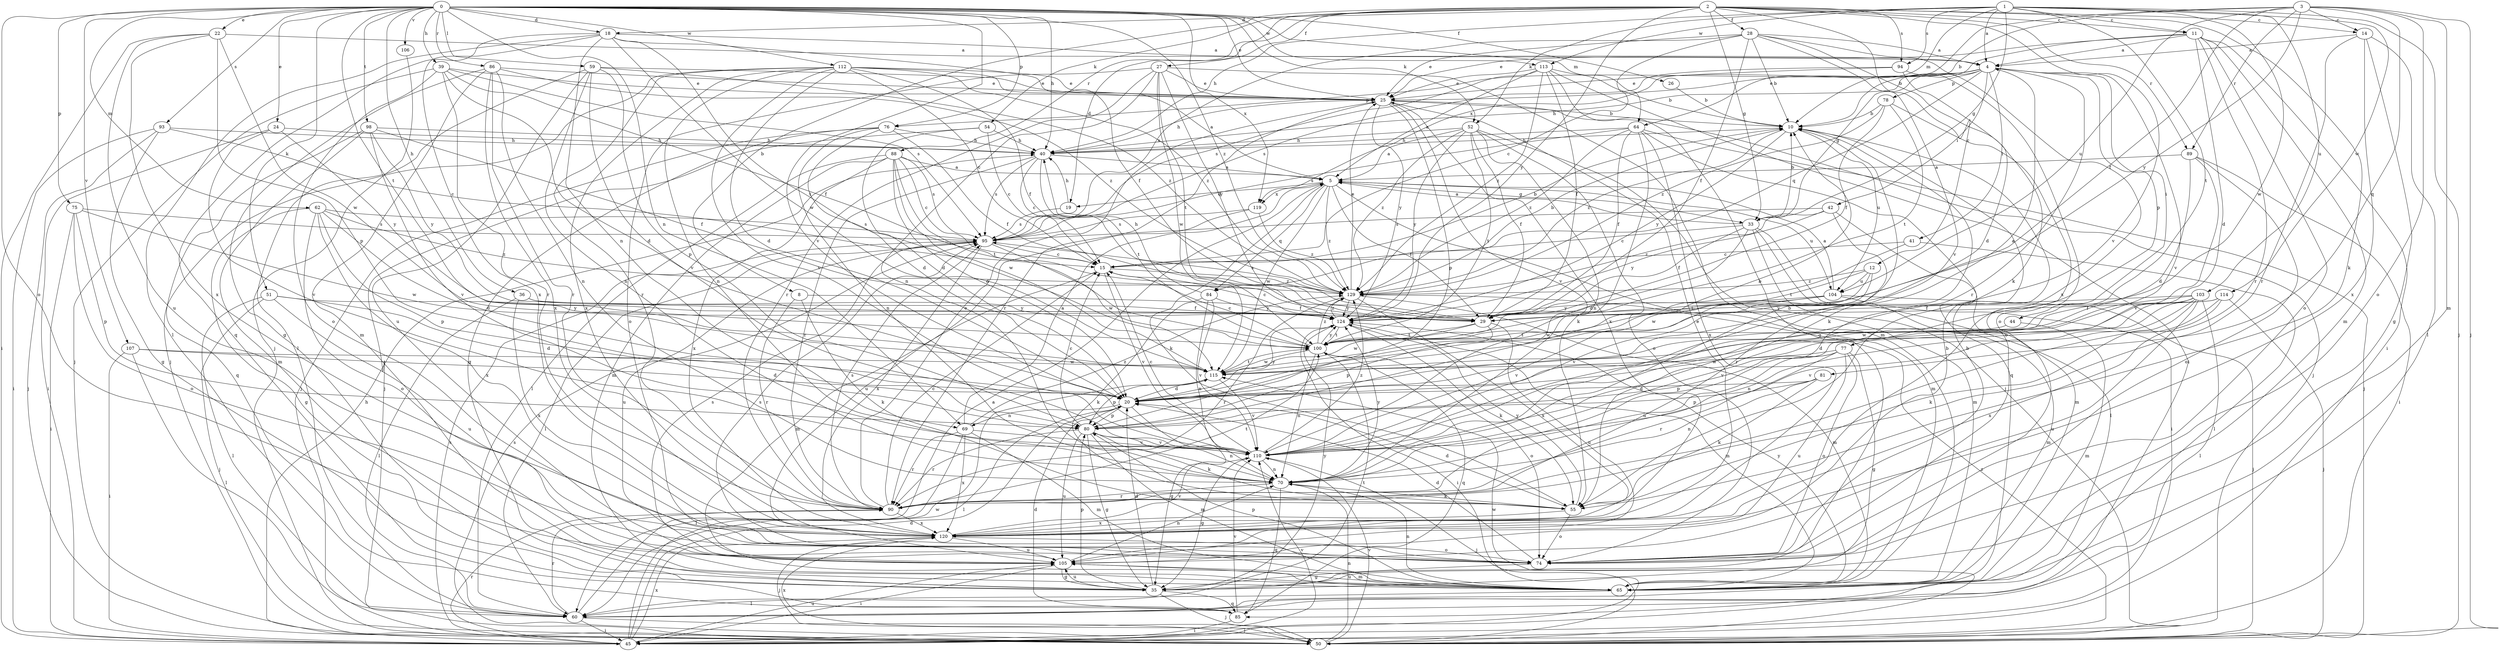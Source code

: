 strict digraph  {
0;
1;
2;
3;
4;
5;
8;
10;
11;
12;
14;
15;
18;
19;
20;
22;
24;
25;
26;
27;
28;
29;
33;
35;
36;
39;
40;
41;
42;
44;
45;
50;
51;
52;
54;
55;
59;
60;
62;
64;
65;
69;
70;
74;
75;
76;
77;
78;
80;
81;
84;
85;
86;
88;
89;
90;
93;
94;
95;
98;
100;
103;
104;
105;
106;
107;
110;
112;
113;
114;
115;
119;
120;
124;
129;
0 -> 18  [label=d];
0 -> 22  [label=e];
0 -> 24  [label=e];
0 -> 25  [label=e];
0 -> 26  [label=f];
0 -> 36  [label=h];
0 -> 39  [label=h];
0 -> 40  [label=h];
0 -> 51  [label=k];
0 -> 52  [label=k];
0 -> 59  [label=l];
0 -> 62  [label=m];
0 -> 64  [label=m];
0 -> 69  [label=n];
0 -> 74  [label=o];
0 -> 75  [label=p];
0 -> 76  [label=p];
0 -> 86  [label=r];
0 -> 93  [label=s];
0 -> 98  [label=t];
0 -> 100  [label=t];
0 -> 106  [label=v];
0 -> 107  [label=v];
0 -> 110  [label=v];
0 -> 112  [label=w];
0 -> 113  [label=w];
0 -> 119  [label=x];
0 -> 129  [label=z];
1 -> 4  [label=a];
1 -> 11  [label=c];
1 -> 33  [label=g];
1 -> 40  [label=h];
1 -> 50  [label=j];
1 -> 52  [label=k];
1 -> 64  [label=m];
1 -> 94  [label=s];
1 -> 100  [label=t];
1 -> 103  [label=u];
1 -> 113  [label=w];
1 -> 114  [label=w];
1 -> 115  [label=w];
2 -> 8  [label=b];
2 -> 11  [label=c];
2 -> 12  [label=c];
2 -> 14  [label=c];
2 -> 18  [label=d];
2 -> 19  [label=d];
2 -> 27  [label=f];
2 -> 28  [label=f];
2 -> 33  [label=g];
2 -> 54  [label=k];
2 -> 55  [label=k];
2 -> 88  [label=r];
2 -> 89  [label=r];
2 -> 94  [label=s];
2 -> 110  [label=v];
2 -> 124  [label=y];
3 -> 10  [label=b];
3 -> 14  [label=c];
3 -> 29  [label=f];
3 -> 50  [label=j];
3 -> 65  [label=m];
3 -> 74  [label=o];
3 -> 81  [label=q];
3 -> 89  [label=r];
3 -> 104  [label=u];
3 -> 119  [label=x];
3 -> 124  [label=y];
4 -> 25  [label=e];
4 -> 33  [label=g];
4 -> 40  [label=h];
4 -> 41  [label=i];
4 -> 42  [label=i];
4 -> 44  [label=i];
4 -> 76  [label=p];
4 -> 77  [label=p];
4 -> 78  [label=p];
4 -> 84  [label=q];
4 -> 90  [label=r];
4 -> 110  [label=v];
5 -> 19  [label=d];
5 -> 29  [label=f];
5 -> 33  [label=g];
5 -> 55  [label=k];
5 -> 65  [label=m];
5 -> 84  [label=q];
5 -> 104  [label=u];
5 -> 115  [label=w];
5 -> 119  [label=x];
5 -> 129  [label=z];
8 -> 29  [label=f];
8 -> 55  [label=k];
8 -> 90  [label=r];
10 -> 40  [label=h];
10 -> 55  [label=k];
10 -> 104  [label=u];
10 -> 124  [label=y];
10 -> 129  [label=z];
11 -> 4  [label=a];
11 -> 10  [label=b];
11 -> 20  [label=d];
11 -> 25  [label=e];
11 -> 45  [label=i];
11 -> 65  [label=m];
11 -> 74  [label=o];
11 -> 90  [label=r];
12 -> 100  [label=t];
12 -> 104  [label=u];
12 -> 110  [label=v];
12 -> 115  [label=w];
12 -> 129  [label=z];
14 -> 4  [label=a];
14 -> 35  [label=g];
14 -> 60  [label=l];
14 -> 90  [label=r];
14 -> 120  [label=x];
15 -> 10  [label=b];
15 -> 65  [label=m];
15 -> 110  [label=v];
15 -> 129  [label=z];
18 -> 4  [label=a];
18 -> 29  [label=f];
18 -> 60  [label=l];
18 -> 69  [label=n];
18 -> 85  [label=q];
18 -> 100  [label=t];
18 -> 115  [label=w];
18 -> 120  [label=x];
19 -> 40  [label=h];
19 -> 95  [label=s];
20 -> 4  [label=a];
20 -> 35  [label=g];
20 -> 60  [label=l];
20 -> 69  [label=n];
20 -> 80  [label=p];
20 -> 124  [label=y];
22 -> 4  [label=a];
22 -> 45  [label=i];
22 -> 80  [label=p];
22 -> 105  [label=u];
22 -> 115  [label=w];
22 -> 120  [label=x];
24 -> 40  [label=h];
24 -> 45  [label=i];
24 -> 110  [label=v];
24 -> 124  [label=y];
25 -> 10  [label=b];
25 -> 40  [label=h];
25 -> 50  [label=j];
25 -> 80  [label=p];
25 -> 90  [label=r];
25 -> 110  [label=v];
25 -> 120  [label=x];
25 -> 124  [label=y];
26 -> 10  [label=b];
27 -> 25  [label=e];
27 -> 65  [label=m];
27 -> 70  [label=n];
27 -> 74  [label=o];
27 -> 90  [label=r];
27 -> 100  [label=t];
27 -> 115  [label=w];
27 -> 124  [label=y];
28 -> 4  [label=a];
28 -> 10  [label=b];
28 -> 15  [label=c];
28 -> 25  [label=e];
28 -> 29  [label=f];
28 -> 55  [label=k];
28 -> 95  [label=s];
28 -> 110  [label=v];
28 -> 120  [label=x];
29 -> 80  [label=p];
29 -> 100  [label=t];
29 -> 105  [label=u];
29 -> 115  [label=w];
33 -> 5  [label=a];
33 -> 10  [label=b];
33 -> 15  [label=c];
33 -> 20  [label=d];
33 -> 29  [label=f];
33 -> 45  [label=i];
33 -> 60  [label=l];
33 -> 65  [label=m];
35 -> 20  [label=d];
35 -> 50  [label=j];
35 -> 80  [label=p];
35 -> 85  [label=q];
35 -> 105  [label=u];
35 -> 124  [label=y];
36 -> 29  [label=f];
36 -> 60  [label=l];
36 -> 120  [label=x];
36 -> 124  [label=y];
39 -> 20  [label=d];
39 -> 25  [label=e];
39 -> 29  [label=f];
39 -> 50  [label=j];
39 -> 74  [label=o];
39 -> 90  [label=r];
39 -> 95  [label=s];
40 -> 5  [label=a];
40 -> 15  [label=c];
40 -> 90  [label=r];
40 -> 95  [label=s];
40 -> 100  [label=t];
41 -> 15  [label=c];
41 -> 60  [label=l];
41 -> 100  [label=t];
42 -> 65  [label=m];
42 -> 90  [label=r];
42 -> 95  [label=s];
42 -> 124  [label=y];
42 -> 129  [label=z];
44 -> 65  [label=m];
44 -> 100  [label=t];
45 -> 20  [label=d];
45 -> 40  [label=h];
45 -> 90  [label=r];
45 -> 95  [label=s];
45 -> 105  [label=u];
45 -> 110  [label=v];
45 -> 115  [label=w];
45 -> 120  [label=x];
50 -> 70  [label=n];
50 -> 95  [label=s];
50 -> 110  [label=v];
50 -> 115  [label=w];
50 -> 120  [label=x];
50 -> 129  [label=z];
51 -> 20  [label=d];
51 -> 50  [label=j];
51 -> 60  [label=l];
51 -> 105  [label=u];
51 -> 124  [label=y];
52 -> 5  [label=a];
52 -> 29  [label=f];
52 -> 40  [label=h];
52 -> 50  [label=j];
52 -> 70  [label=n];
52 -> 74  [label=o];
52 -> 100  [label=t];
52 -> 124  [label=y];
52 -> 129  [label=z];
54 -> 15  [label=c];
54 -> 20  [label=d];
54 -> 40  [label=h];
54 -> 50  [label=j];
55 -> 20  [label=d];
55 -> 74  [label=o];
55 -> 120  [label=x];
55 -> 124  [label=y];
59 -> 25  [label=e];
59 -> 60  [label=l];
59 -> 70  [label=n];
59 -> 80  [label=p];
59 -> 105  [label=u];
59 -> 110  [label=v];
59 -> 129  [label=z];
60 -> 5  [label=a];
60 -> 45  [label=i];
60 -> 50  [label=j];
60 -> 90  [label=r];
60 -> 100  [label=t];
62 -> 20  [label=d];
62 -> 35  [label=g];
62 -> 74  [label=o];
62 -> 80  [label=p];
62 -> 95  [label=s];
62 -> 120  [label=x];
62 -> 129  [label=z];
64 -> 29  [label=f];
64 -> 40  [label=h];
64 -> 50  [label=j];
64 -> 55  [label=k];
64 -> 85  [label=q];
64 -> 95  [label=s];
64 -> 120  [label=x];
64 -> 129  [label=z];
65 -> 60  [label=l];
65 -> 70  [label=n];
65 -> 80  [label=p];
65 -> 105  [label=u];
65 -> 124  [label=y];
69 -> 5  [label=a];
69 -> 60  [label=l];
69 -> 65  [label=m];
69 -> 90  [label=r];
69 -> 110  [label=v];
69 -> 120  [label=x];
69 -> 129  [label=z];
70 -> 10  [label=b];
70 -> 55  [label=k];
70 -> 85  [label=q];
70 -> 90  [label=r];
70 -> 124  [label=y];
74 -> 10  [label=b];
74 -> 20  [label=d];
74 -> 35  [label=g];
74 -> 95  [label=s];
75 -> 45  [label=i];
75 -> 74  [label=o];
75 -> 80  [label=p];
75 -> 95  [label=s];
75 -> 115  [label=w];
76 -> 20  [label=d];
76 -> 29  [label=f];
76 -> 35  [label=g];
76 -> 40  [label=h];
76 -> 50  [label=j];
76 -> 70  [label=n];
77 -> 35  [label=g];
77 -> 70  [label=n];
77 -> 74  [label=o];
77 -> 80  [label=p];
77 -> 90  [label=r];
77 -> 105  [label=u];
77 -> 115  [label=w];
78 -> 10  [label=b];
78 -> 29  [label=f];
78 -> 74  [label=o];
78 -> 100  [label=t];
78 -> 129  [label=z];
80 -> 10  [label=b];
80 -> 15  [label=c];
80 -> 35  [label=g];
80 -> 55  [label=k];
80 -> 65  [label=m];
80 -> 70  [label=n];
80 -> 90  [label=r];
80 -> 105  [label=u];
80 -> 110  [label=v];
81 -> 20  [label=d];
81 -> 55  [label=k];
81 -> 70  [label=n];
81 -> 80  [label=p];
84 -> 40  [label=h];
84 -> 55  [label=k];
84 -> 70  [label=n];
84 -> 110  [label=v];
84 -> 124  [label=y];
85 -> 20  [label=d];
85 -> 45  [label=i];
85 -> 110  [label=v];
86 -> 25  [label=e];
86 -> 35  [label=g];
86 -> 65  [label=m];
86 -> 70  [label=n];
86 -> 90  [label=r];
86 -> 120  [label=x];
86 -> 129  [label=z];
88 -> 5  [label=a];
88 -> 15  [label=c];
88 -> 20  [label=d];
88 -> 60  [label=l];
88 -> 65  [label=m];
88 -> 95  [label=s];
88 -> 100  [label=t];
88 -> 115  [label=w];
88 -> 120  [label=x];
89 -> 5  [label=a];
89 -> 20  [label=d];
89 -> 45  [label=i];
89 -> 74  [label=o];
89 -> 110  [label=v];
90 -> 15  [label=c];
90 -> 25  [label=e];
90 -> 95  [label=s];
90 -> 100  [label=t];
90 -> 120  [label=x];
93 -> 15  [label=c];
93 -> 35  [label=g];
93 -> 40  [label=h];
93 -> 45  [label=i];
93 -> 50  [label=j];
94 -> 20  [label=d];
94 -> 25  [label=e];
94 -> 74  [label=o];
94 -> 95  [label=s];
95 -> 15  [label=c];
95 -> 60  [label=l];
95 -> 105  [label=u];
95 -> 115  [label=w];
95 -> 120  [label=x];
98 -> 29  [label=f];
98 -> 40  [label=h];
98 -> 65  [label=m];
98 -> 85  [label=q];
98 -> 110  [label=v];
98 -> 124  [label=y];
100 -> 15  [label=c];
100 -> 70  [label=n];
100 -> 74  [label=o];
100 -> 85  [label=q];
100 -> 115  [label=w];
100 -> 124  [label=y];
100 -> 129  [label=z];
103 -> 20  [label=d];
103 -> 29  [label=f];
103 -> 55  [label=k];
103 -> 60  [label=l];
103 -> 70  [label=n];
103 -> 105  [label=u];
103 -> 110  [label=v];
103 -> 115  [label=w];
104 -> 5  [label=a];
104 -> 50  [label=j];
104 -> 65  [label=m];
104 -> 110  [label=v];
104 -> 115  [label=w];
104 -> 124  [label=y];
105 -> 10  [label=b];
105 -> 35  [label=g];
105 -> 45  [label=i];
105 -> 65  [label=m];
105 -> 70  [label=n];
105 -> 95  [label=s];
106 -> 50  [label=j];
107 -> 20  [label=d];
107 -> 45  [label=i];
107 -> 60  [label=l];
107 -> 115  [label=w];
110 -> 15  [label=c];
110 -> 35  [label=g];
110 -> 50  [label=j];
110 -> 70  [label=n];
110 -> 129  [label=z];
112 -> 5  [label=a];
112 -> 15  [label=c];
112 -> 20  [label=d];
112 -> 25  [label=e];
112 -> 29  [label=f];
112 -> 50  [label=j];
112 -> 70  [label=n];
112 -> 90  [label=r];
112 -> 110  [label=v];
112 -> 120  [label=x];
112 -> 129  [label=z];
113 -> 5  [label=a];
113 -> 10  [label=b];
113 -> 25  [label=e];
113 -> 29  [label=f];
113 -> 35  [label=g];
113 -> 45  [label=i];
113 -> 95  [label=s];
113 -> 129  [label=z];
114 -> 29  [label=f];
114 -> 50  [label=j];
114 -> 110  [label=v];
114 -> 120  [label=x];
114 -> 124  [label=y];
115 -> 20  [label=d];
115 -> 80  [label=p];
115 -> 100  [label=t];
115 -> 110  [label=v];
119 -> 95  [label=s];
119 -> 105  [label=u];
119 -> 129  [label=z];
120 -> 25  [label=e];
120 -> 50  [label=j];
120 -> 74  [label=o];
120 -> 105  [label=u];
120 -> 110  [label=v];
124 -> 15  [label=c];
124 -> 45  [label=i];
124 -> 55  [label=k];
124 -> 65  [label=m];
124 -> 100  [label=t];
124 -> 129  [label=z];
129 -> 10  [label=b];
129 -> 25  [label=e];
129 -> 65  [label=m];
129 -> 90  [label=r];
129 -> 95  [label=s];
129 -> 120  [label=x];
129 -> 124  [label=y];
}
